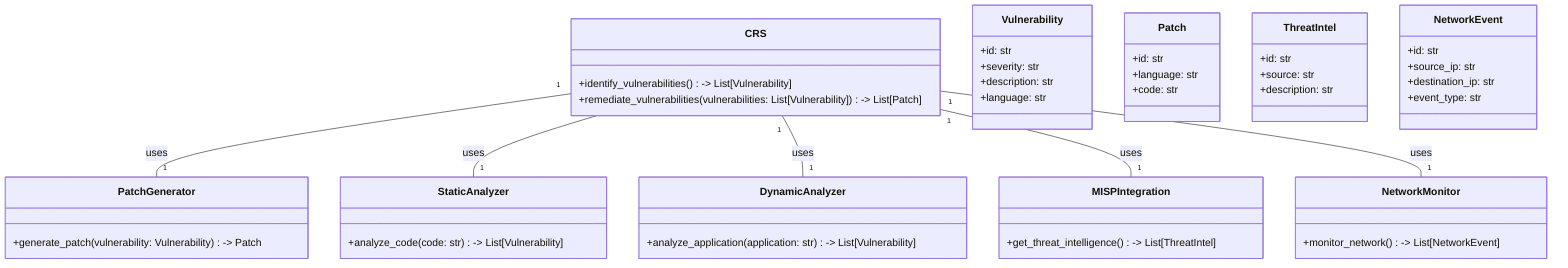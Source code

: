 classDiagram
        class CRS{
            +identify_vulnerabilities() -> List[Vulnerability]
            +remediate_vulnerabilities(vulnerabilities: List[Vulnerability]) -> List[Patch]
        }
        class Vulnerability{
            +id: str
            +severity: str
            +description: str
            +language: str
        }
        class Patch{
            +id: str
            +language: str
            +code: str
        }
        class PatchGenerator{
            +generate_patch(vulnerability: Vulnerability) -> Patch
        }
        class StaticAnalyzer{
            +analyze_code(code: str) -> List[Vulnerability]
        }
        class DynamicAnalyzer{
            +analyze_application(application: str) -> List[Vulnerability]
        }
        class MISPIntegration{
            +get_threat_intelligence() -> List[ThreatIntel]
        }
        class ThreatIntel{
            +id: str
            +source: str
            +description: str
        }
        class NetworkMonitor{
            +monitor_network() -> List[NetworkEvent]
        }
        class NetworkEvent{
            +id: str
            +source_ip: str
            +destination_ip: str
            +event_type: str
        }
        CRS "1" -- "1" PatchGenerator: uses
        CRS "1" -- "1" StaticAnalyzer: uses
        CRS "1" -- "1" DynamicAnalyzer: uses
        CRS "1" -- "1" MISPIntegration: uses
        CRS "1" -- "1" NetworkMonitor: uses